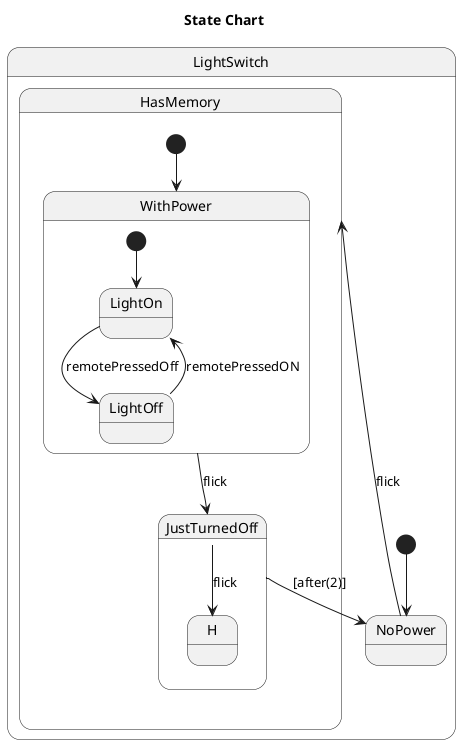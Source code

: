 @startuml
title State Chart
state "LightSwitch" as LightSwitch {
  [*] --> NoPower
  state "HasMemory" as HasMemory {
    [*] --> WithPower
    state "JustTurnedOff" as JustTurnedOff {
      JustTurnedOff --> historystate : flick
      JustTurnedOff --> NoPower : [after(2)]
    }
    state "WithPower" as WithPower {
      [*] --> LightOn
      WithPower --> JustTurnedOff : flick
      state "LightOff" as LightOff {
        LightOff --> LightOn : remotePressedON
      }
      state "LightOn" as LightOn {
        LightOn --> LightOff : remotePressedOff
      }
      state "H" as historystate {
      }
    }
  }
  state "NoPower" as NoPower {
    NoPower --> HasMemory : flick
  }
}
@enduml